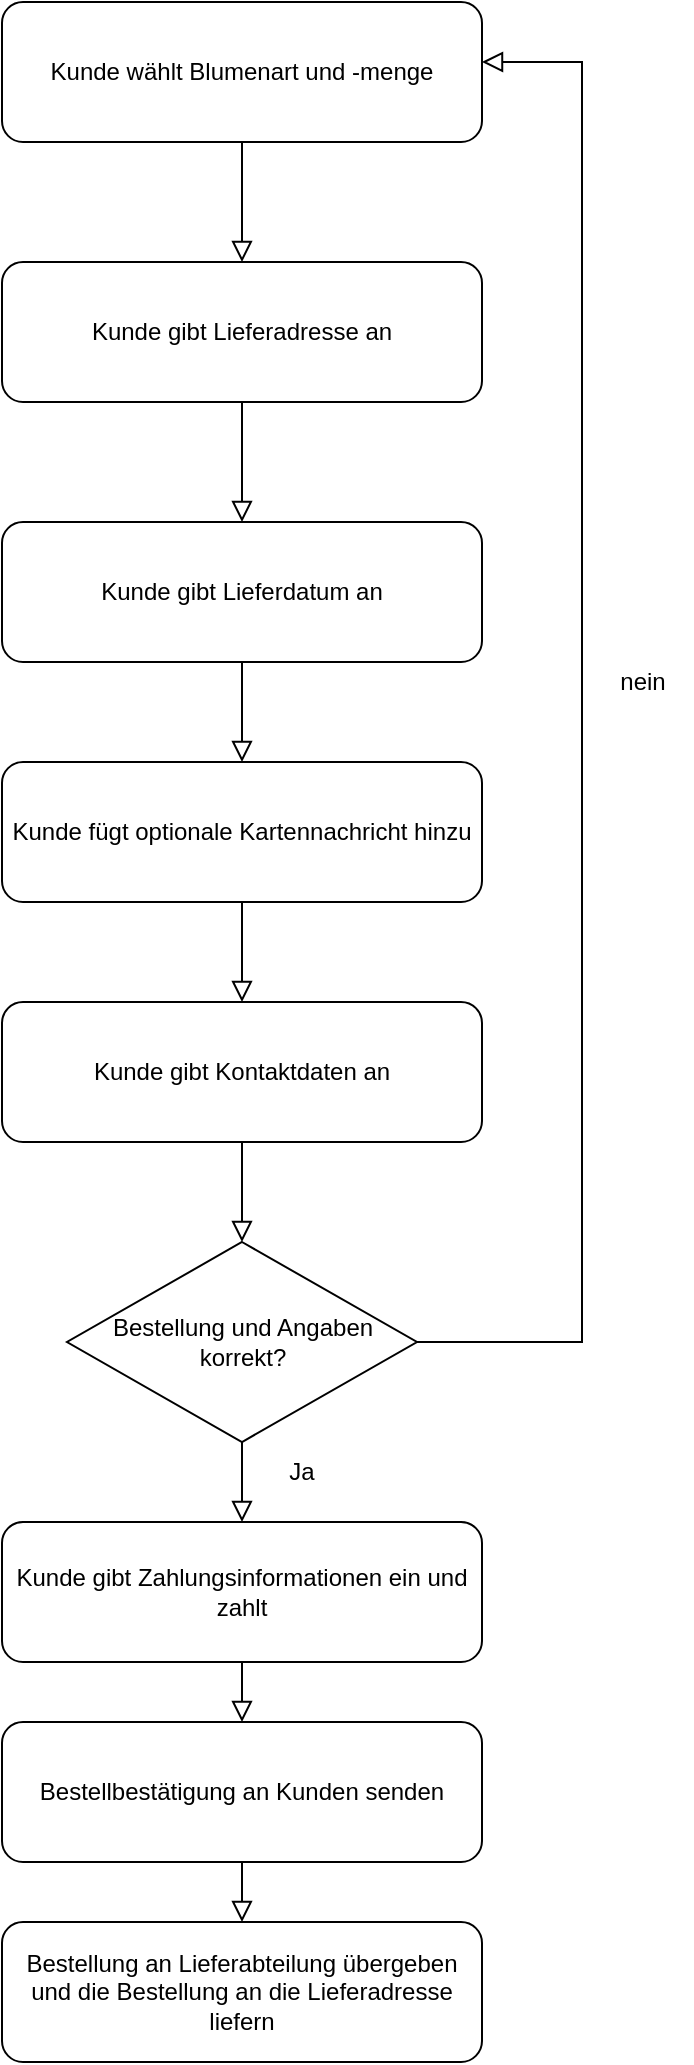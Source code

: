<mxfile version="20.3.0" type="device"><diagram id="C5RBs43oDa-KdzZeNtuy" name="Page-1"><mxGraphModel dx="2106" dy="1293" grid="1" gridSize="10" guides="1" tooltips="1" connect="1" arrows="1" fold="1" page="1" pageScale="1" pageWidth="827" pageHeight="1169" math="0" shadow="0"><root><mxCell id="WIyWlLk6GJQsqaUBKTNV-0"/><mxCell id="WIyWlLk6GJQsqaUBKTNV-1" parent="WIyWlLk6GJQsqaUBKTNV-0"/><mxCell id="WIyWlLk6GJQsqaUBKTNV-2" value="" style="rounded=0;html=1;jettySize=auto;orthogonalLoop=1;fontSize=11;endArrow=block;endFill=0;endSize=8;strokeWidth=1;shadow=0;labelBackgroundColor=none;edgeStyle=orthogonalEdgeStyle;" parent="WIyWlLk6GJQsqaUBKTNV-1" source="WIyWlLk6GJQsqaUBKTNV-3" edge="1"><mxGeometry relative="1" as="geometry"><mxPoint x="280" y="210" as="targetPoint"/></mxGeometry></mxCell><mxCell id="WIyWlLk6GJQsqaUBKTNV-3" value="&lt;div style=&quot;text-align: left;&quot;&gt;Kunde wählt Blumenart und -menge&lt;/div&gt;" style="rounded=1;whiteSpace=wrap;html=1;fontSize=12;glass=0;strokeWidth=1;shadow=0;" parent="WIyWlLk6GJQsqaUBKTNV-1" vertex="1"><mxGeometry x="160" y="80" width="240" height="70" as="geometry"/></mxCell><mxCell id="3o_KIlMo9QoB0GzWkkiv-0" value="Kunde gibt Lieferadresse an" style="rounded=1;whiteSpace=wrap;html=1;fontFamily=Helvetica;" vertex="1" parent="WIyWlLk6GJQsqaUBKTNV-1"><mxGeometry x="160" y="210" width="240" height="70" as="geometry"/></mxCell><mxCell id="3o_KIlMo9QoB0GzWkkiv-1" value="" style="rounded=0;html=1;jettySize=auto;orthogonalLoop=1;fontSize=11;endArrow=block;endFill=0;endSize=8;strokeWidth=1;shadow=0;labelBackgroundColor=none;edgeStyle=orthogonalEdgeStyle;exitX=0.5;exitY=1;exitDx=0;exitDy=0;" edge="1" parent="WIyWlLk6GJQsqaUBKTNV-1" source="3o_KIlMo9QoB0GzWkkiv-0"><mxGeometry relative="1" as="geometry"><mxPoint x="290" y="160" as="sourcePoint"/><mxPoint x="280" y="340" as="targetPoint"/></mxGeometry></mxCell><mxCell id="3o_KIlMo9QoB0GzWkkiv-2" value="Kunde gibt Lieferdatum an" style="rounded=1;whiteSpace=wrap;html=1;fontFamily=Helvetica;" vertex="1" parent="WIyWlLk6GJQsqaUBKTNV-1"><mxGeometry x="160" y="340" width="240" height="70" as="geometry"/></mxCell><mxCell id="3o_KIlMo9QoB0GzWkkiv-3" value="" style="rounded=0;html=1;jettySize=auto;orthogonalLoop=1;fontSize=11;endArrow=block;endFill=0;endSize=8;strokeWidth=1;shadow=0;labelBackgroundColor=none;edgeStyle=orthogonalEdgeStyle;exitX=0.5;exitY=1;exitDx=0;exitDy=0;" edge="1" parent="WIyWlLk6GJQsqaUBKTNV-1" source="3o_KIlMo9QoB0GzWkkiv-2"><mxGeometry relative="1" as="geometry"><mxPoint x="290" y="290" as="sourcePoint"/><mxPoint x="280" y="460" as="targetPoint"/></mxGeometry></mxCell><mxCell id="3o_KIlMo9QoB0GzWkkiv-4" value="Kunde fügt optionale Kartennachricht hinzu" style="rounded=1;whiteSpace=wrap;html=1;fontFamily=Helvetica;" vertex="1" parent="WIyWlLk6GJQsqaUBKTNV-1"><mxGeometry x="160" y="460" width="240" height="70" as="geometry"/></mxCell><mxCell id="3o_KIlMo9QoB0GzWkkiv-5" value="" style="rounded=0;html=1;jettySize=auto;orthogonalLoop=1;fontSize=11;endArrow=block;endFill=0;endSize=8;strokeWidth=1;shadow=0;labelBackgroundColor=none;edgeStyle=orthogonalEdgeStyle;exitX=0.5;exitY=1;exitDx=0;exitDy=0;" edge="1" parent="WIyWlLk6GJQsqaUBKTNV-1" source="3o_KIlMo9QoB0GzWkkiv-4"><mxGeometry relative="1" as="geometry"><mxPoint x="290" y="420" as="sourcePoint"/><mxPoint x="280" y="580" as="targetPoint"/></mxGeometry></mxCell><mxCell id="3o_KIlMo9QoB0GzWkkiv-6" value="Kunde gibt Kontaktdaten an" style="rounded=1;whiteSpace=wrap;html=1;fontFamily=Helvetica;" vertex="1" parent="WIyWlLk6GJQsqaUBKTNV-1"><mxGeometry x="160" y="580" width="240" height="70" as="geometry"/></mxCell><mxCell id="3o_KIlMo9QoB0GzWkkiv-8" value="" style="rounded=0;html=1;jettySize=auto;orthogonalLoop=1;fontSize=11;endArrow=block;endFill=0;endSize=8;strokeWidth=1;shadow=0;labelBackgroundColor=none;edgeStyle=orthogonalEdgeStyle;exitX=0.5;exitY=1;exitDx=0;exitDy=0;" edge="1" parent="WIyWlLk6GJQsqaUBKTNV-1" source="3o_KIlMo9QoB0GzWkkiv-6"><mxGeometry relative="1" as="geometry"><mxPoint x="290" y="420" as="sourcePoint"/><mxPoint x="280" y="700" as="targetPoint"/></mxGeometry></mxCell><mxCell id="3o_KIlMo9QoB0GzWkkiv-10" value="Bestellung und Angaben korrekt?" style="rhombus;whiteSpace=wrap;html=1;fontFamily=Helvetica;" vertex="1" parent="WIyWlLk6GJQsqaUBKTNV-1"><mxGeometry x="192.5" y="700" width="175" height="100" as="geometry"/></mxCell><mxCell id="3o_KIlMo9QoB0GzWkkiv-11" value="" style="rounded=0;html=1;jettySize=auto;orthogonalLoop=1;fontSize=11;endArrow=block;endFill=0;endSize=8;strokeWidth=1;shadow=0;labelBackgroundColor=none;edgeStyle=orthogonalEdgeStyle;exitX=0.5;exitY=1;exitDx=0;exitDy=0;" edge="1" parent="WIyWlLk6GJQsqaUBKTNV-1" source="3o_KIlMo9QoB0GzWkkiv-10"><mxGeometry relative="1" as="geometry"><mxPoint x="290" y="660" as="sourcePoint"/><mxPoint x="280" y="840" as="targetPoint"/></mxGeometry></mxCell><mxCell id="3o_KIlMo9QoB0GzWkkiv-12" value="Kunde gibt Zahlungsinformationen ein und zahlt" style="rounded=1;whiteSpace=wrap;html=1;fontFamily=Helvetica;" vertex="1" parent="WIyWlLk6GJQsqaUBKTNV-1"><mxGeometry x="160" y="840" width="240" height="70" as="geometry"/></mxCell><mxCell id="3o_KIlMo9QoB0GzWkkiv-13" value="Ja" style="text;html=1;strokeColor=none;fillColor=none;align=center;verticalAlign=middle;whiteSpace=wrap;rounded=0;fontFamily=Helvetica;" vertex="1" parent="WIyWlLk6GJQsqaUBKTNV-1"><mxGeometry x="280" y="800" width="60" height="30" as="geometry"/></mxCell><mxCell id="3o_KIlMo9QoB0GzWkkiv-15" value="" style="rounded=0;html=1;jettySize=auto;orthogonalLoop=1;fontSize=11;endArrow=block;endFill=0;endSize=8;strokeWidth=1;shadow=0;labelBackgroundColor=none;edgeStyle=orthogonalEdgeStyle;exitX=1;exitY=0.5;exitDx=0;exitDy=0;" edge="1" parent="WIyWlLk6GJQsqaUBKTNV-1" source="3o_KIlMo9QoB0GzWkkiv-10"><mxGeometry relative="1" as="geometry"><mxPoint x="290" y="660" as="sourcePoint"/><mxPoint x="400" y="110" as="targetPoint"/><Array as="points"><mxPoint x="450" y="750"/><mxPoint x="450" y="110"/></Array></mxGeometry></mxCell><mxCell id="3o_KIlMo9QoB0GzWkkiv-16" value="nein" style="text;html=1;align=center;verticalAlign=middle;resizable=0;points=[];autosize=1;strokeColor=none;fillColor=none;fontFamily=Helvetica;" vertex="1" parent="WIyWlLk6GJQsqaUBKTNV-1"><mxGeometry x="455" y="405" width="50" height="30" as="geometry"/></mxCell><mxCell id="3o_KIlMo9QoB0GzWkkiv-17" value="" style="rounded=0;html=1;jettySize=auto;orthogonalLoop=1;fontSize=11;endArrow=block;endFill=0;endSize=8;strokeWidth=1;shadow=0;labelBackgroundColor=none;edgeStyle=orthogonalEdgeStyle;exitX=0.5;exitY=1;exitDx=0;exitDy=0;" edge="1" parent="WIyWlLk6GJQsqaUBKTNV-1" source="3o_KIlMo9QoB0GzWkkiv-12"><mxGeometry relative="1" as="geometry"><mxPoint x="290" y="660" as="sourcePoint"/><mxPoint x="280" y="940" as="targetPoint"/></mxGeometry></mxCell><mxCell id="3o_KIlMo9QoB0GzWkkiv-18" value="Bestellbestätigung an Kunden senden" style="rounded=1;whiteSpace=wrap;html=1;fontFamily=Helvetica;" vertex="1" parent="WIyWlLk6GJQsqaUBKTNV-1"><mxGeometry x="160" y="940" width="240" height="70" as="geometry"/></mxCell><mxCell id="3o_KIlMo9QoB0GzWkkiv-19" value="" style="rounded=0;html=1;jettySize=auto;orthogonalLoop=1;fontSize=11;endArrow=block;endFill=0;endSize=8;strokeWidth=1;shadow=0;labelBackgroundColor=none;edgeStyle=orthogonalEdgeStyle;exitX=0.5;exitY=1;exitDx=0;exitDy=0;" edge="1" parent="WIyWlLk6GJQsqaUBKTNV-1" source="3o_KIlMo9QoB0GzWkkiv-18"><mxGeometry relative="1" as="geometry"><mxPoint x="290" y="920" as="sourcePoint"/><mxPoint x="280" y="1040" as="targetPoint"/></mxGeometry></mxCell><mxCell id="3o_KIlMo9QoB0GzWkkiv-20" value="Bestellung an Lieferabteilung übergeben und die Bestellung an die Lieferadresse liefern" style="rounded=1;whiteSpace=wrap;html=1;fontFamily=Helvetica;" vertex="1" parent="WIyWlLk6GJQsqaUBKTNV-1"><mxGeometry x="160" y="1040" width="240" height="70" as="geometry"/></mxCell></root></mxGraphModel></diagram></mxfile>